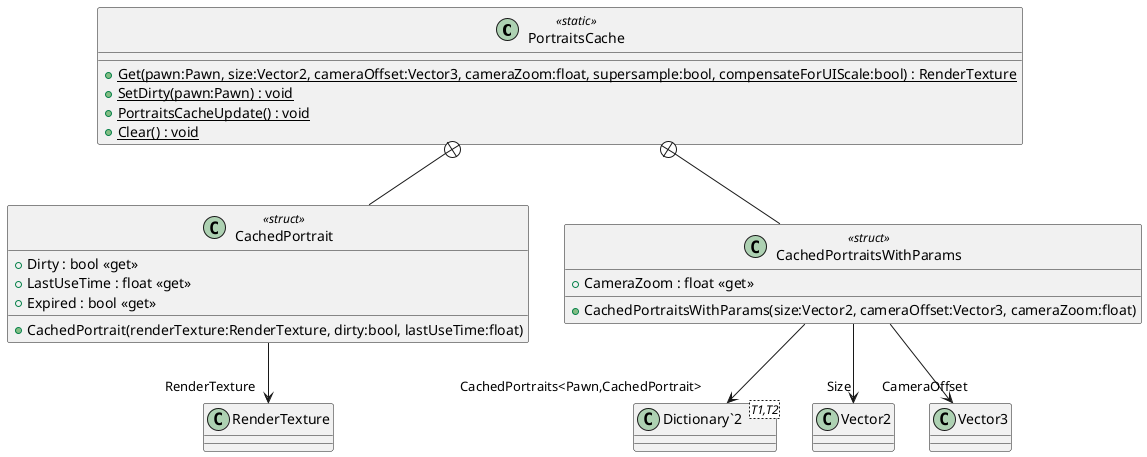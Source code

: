 @startuml
class PortraitsCache <<static>> {
    + {static} Get(pawn:Pawn, size:Vector2, cameraOffset:Vector3, cameraZoom:float, supersample:bool, compensateForUIScale:bool) : RenderTexture
    + {static} SetDirty(pawn:Pawn) : void
    + {static} PortraitsCacheUpdate() : void
    + {static} Clear() : void
}
class CachedPortrait <<struct>> {
    + Dirty : bool <<get>>
    + LastUseTime : float <<get>>
    + Expired : bool <<get>>
    + CachedPortrait(renderTexture:RenderTexture, dirty:bool, lastUseTime:float)
}
class CachedPortraitsWithParams <<struct>> {
    + CameraZoom : float <<get>>
    + CachedPortraitsWithParams(size:Vector2, cameraOffset:Vector3, cameraZoom:float)
}
class "Dictionary`2"<T1,T2> {
}
PortraitsCache +-- CachedPortrait
CachedPortrait --> "RenderTexture" RenderTexture
PortraitsCache +-- CachedPortraitsWithParams
CachedPortraitsWithParams --> "CachedPortraits<Pawn,CachedPortrait>" "Dictionary`2"
CachedPortraitsWithParams --> "Size" Vector2
CachedPortraitsWithParams --> "CameraOffset" Vector3
@enduml
